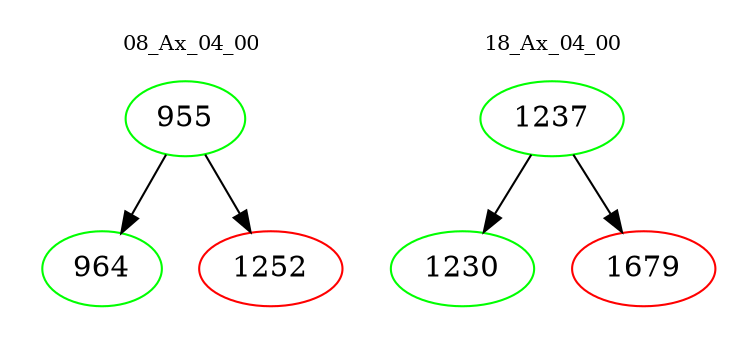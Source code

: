 digraph{
subgraph cluster_0 {
color = white
label = "08_Ax_04_00";
fontsize=10;
T0_955 [label="955", color="green"]
T0_955 -> T0_964 [color="black"]
T0_964 [label="964", color="green"]
T0_955 -> T0_1252 [color="black"]
T0_1252 [label="1252", color="red"]
}
subgraph cluster_1 {
color = white
label = "18_Ax_04_00";
fontsize=10;
T1_1237 [label="1237", color="green"]
T1_1237 -> T1_1230 [color="black"]
T1_1230 [label="1230", color="green"]
T1_1237 -> T1_1679 [color="black"]
T1_1679 [label="1679", color="red"]
}
}
